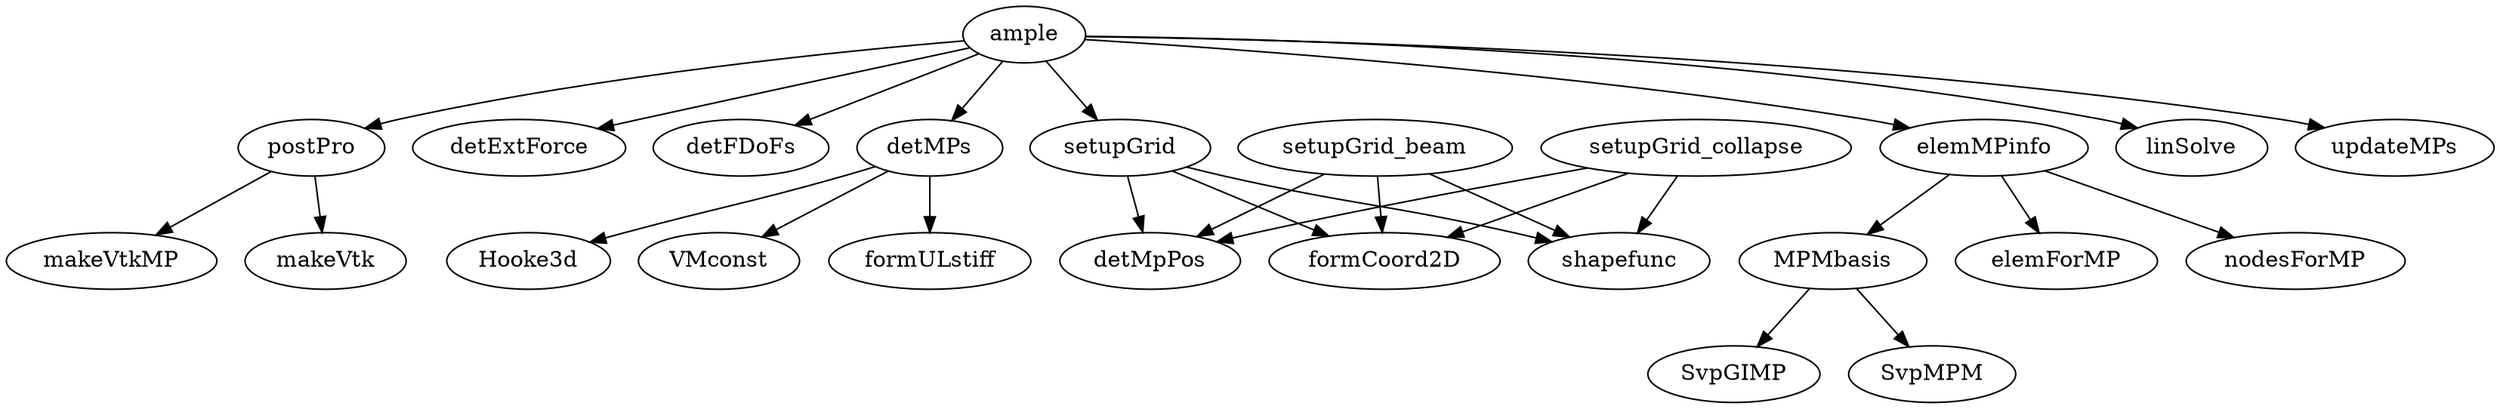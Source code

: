 /* Created by mdot for Matlab */
digraph m2html {
  ample -> detExtForce;
  ample -> detFDoFs;
  ample -> detMPs;
  ample -> elemMPinfo;
  ample -> linSolve;
  ample -> updateMPs;
  ample -> postPro;
  ample -> setupGrid;
  MPMbasis -> SvpGIMP;
  MPMbasis -> SvpMPM;
  detMPs -> Hooke3d;
  detMPs -> VMconst;
  detMPs -> formULstiff;
  elemMPinfo -> MPMbasis;
  elemMPinfo -> elemForMP;
  elemMPinfo -> nodesForMP;
  postPro -> makeVtk;
  postPro -> makeVtkMP;
  setupGrid -> detMpPos;
  setupGrid -> formCoord2D;
  setupGrid -> shapefunc;
  setupGrid_beam -> detMpPos;
  setupGrid_beam -> formCoord2D;
  setupGrid_beam -> shapefunc;
  setupGrid_collapse -> detMpPos;
  setupGrid_collapse -> formCoord2D;
  setupGrid_collapse -> shapefunc;

  ample [URL="AMPLE_1.1/ample.html"];
  Hooke3d [URL="AMPLE_1.1/constitutive/Hooke3d.html"];
  VMconst [URL="AMPLE_1.1/constitutive/VMconst.html"];
  MPMbasis [URL="AMPLE_1.1/functions/MPMbasis.html"];
  SvpGIMP [URL="AMPLE_1.1/functions/SvpGIMP.html"];
  SvpMPM [URL="AMPLE_1.1/functions/SvpMPM.html"];
  detExtForce [URL="AMPLE_1.1/functions/detExtForce.html"];
  detFDoFs [URL="AMPLE_1.1/functions/detFDoFs.html"];
  detMPs [URL="AMPLE_1.1/functions/detMPs.html"];
  elemForMP [URL="AMPLE_1.1/functions/elemForMP.html"];
  elemMPinfo [URL="AMPLE_1.1/functions/elemMPinfo.html"];
  formULstiff [URL="AMPLE_1.1/functions/formULstiff.html"];
  linSolve [URL="AMPLE_1.1/functions/linSolve.html"];
  nodesForMP [URL="AMPLE_1.1/functions/nodesForMP.html"];
  updateMPs [URL="AMPLE_1.1/functions/updateMPs.html"];
  makeVtk [URL="AMPLE_1.1/plotting/makeVtk.html"];
  makeVtkMP [URL="AMPLE_1.1/plotting/makeVtkMP.html"];
  postPro [URL="AMPLE_1.1/plotting/postPro.html"];
  detMpPos [URL="AMPLE_1.1/setup/detMpPos.html"];
  formCoord2D [URL="AMPLE_1.1/setup/formCoord2D.html"];
  setupGrid [URL="AMPLE_1.1/setup/setupGrid.html"];
  setupGrid_beam [URL="AMPLE_1.1/setup/setupGrid_beam.html"];
  setupGrid_collapse [URL="AMPLE_1.1/setup/setupGrid_collapse.html"];
  shapefunc [URL="AMPLE_1.1/setup/shapefunc.html"];
}